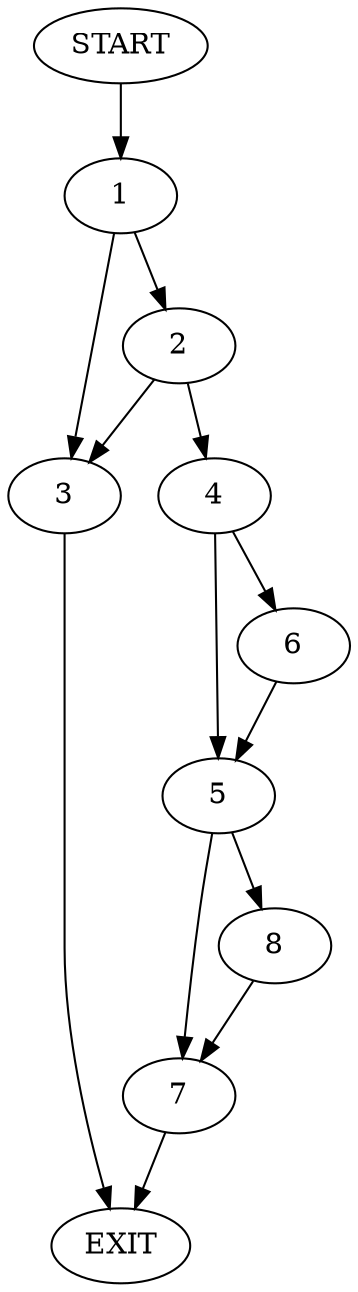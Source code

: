 digraph {
0 [label="START"]
9 [label="EXIT"]
0 -> 1
1 -> 2
1 -> 3
2 -> 3
2 -> 4
3 -> 9
4 -> 5
4 -> 6
6 -> 5
5 -> 7
5 -> 8
8 -> 7
7 -> 9
}
